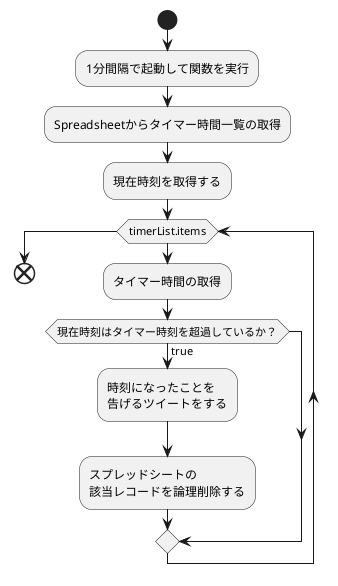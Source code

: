 @startuml img/reply_time.puml

start

:1分間隔で起動して関数を実行;
:Spreadsheetからタイマー時間一覧の取得;
:現在時刻を取得する;
while (timerList.items)
  :タイマー時間の取得;
  if (現在時刻はタイマー時刻を超過しているか？) then (true)
    :時刻になったことを\n告げるツイートをする;
    :スプレッドシートの\n該当レコードを論理削除する;
  endif
endwhile

end

@enduml

